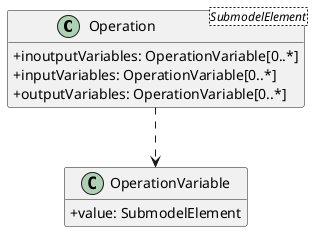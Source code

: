 @startuml
skinparam classAttributeIconSize 0
hide methods

class Operation<SubmodelElement> {
  +inoutputVariables: OperationVariable[0..*] 
  +inputVariables: OperationVariable[0..*] 
  +outputVariables: OperationVariable[0..*] 
}
class OperationVariable {
  +value: SubmodelElement 
}
Operation ..> OperationVariable
@enduml